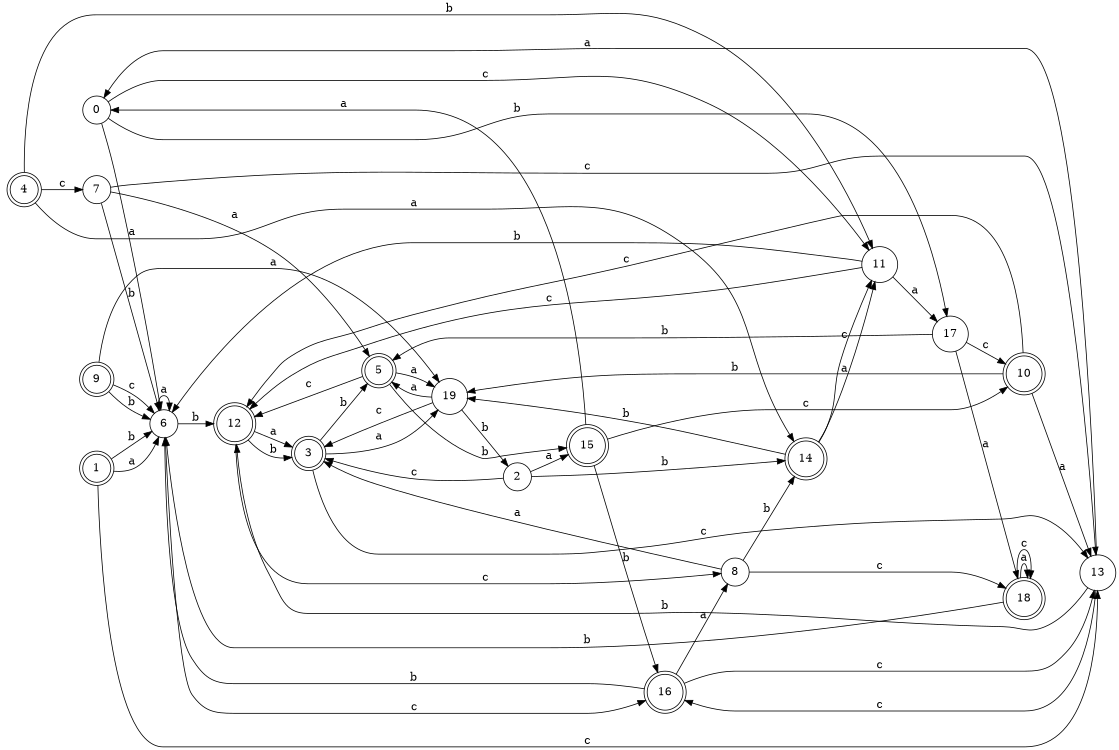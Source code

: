 digraph n16_9 {
__start0 [label="" shape="none"];

rankdir=LR;
size="8,5";

s0 [style="filled", color="black", fillcolor="white" shape="circle", label="0"];
s1 [style="rounded,filled", color="black", fillcolor="white" shape="doublecircle", label="1"];
s2 [style="filled", color="black", fillcolor="white" shape="circle", label="2"];
s3 [style="rounded,filled", color="black", fillcolor="white" shape="doublecircle", label="3"];
s4 [style="rounded,filled", color="black", fillcolor="white" shape="doublecircle", label="4"];
s5 [style="rounded,filled", color="black", fillcolor="white" shape="doublecircle", label="5"];
s6 [style="filled", color="black", fillcolor="white" shape="circle", label="6"];
s7 [style="filled", color="black", fillcolor="white" shape="circle", label="7"];
s8 [style="filled", color="black", fillcolor="white" shape="circle", label="8"];
s9 [style="rounded,filled", color="black", fillcolor="white" shape="doublecircle", label="9"];
s10 [style="rounded,filled", color="black", fillcolor="white" shape="doublecircle", label="10"];
s11 [style="filled", color="black", fillcolor="white" shape="circle", label="11"];
s12 [style="rounded,filled", color="black", fillcolor="white" shape="doublecircle", label="12"];
s13 [style="filled", color="black", fillcolor="white" shape="circle", label="13"];
s14 [style="rounded,filled", color="black", fillcolor="white" shape="doublecircle", label="14"];
s15 [style="rounded,filled", color="black", fillcolor="white" shape="doublecircle", label="15"];
s16 [style="rounded,filled", color="black", fillcolor="white" shape="doublecircle", label="16"];
s17 [style="filled", color="black", fillcolor="white" shape="circle", label="17"];
s18 [style="rounded,filled", color="black", fillcolor="white" shape="doublecircle", label="18"];
s19 [style="filled", color="black", fillcolor="white" shape="circle", label="19"];
s0 -> s6 [label="a"];
s0 -> s17 [label="b"];
s0 -> s11 [label="c"];
s1 -> s6 [label="a"];
s1 -> s6 [label="b"];
s1 -> s13 [label="c"];
s2 -> s15 [label="a"];
s2 -> s14 [label="b"];
s2 -> s3 [label="c"];
s3 -> s19 [label="a"];
s3 -> s5 [label="b"];
s3 -> s13 [label="c"];
s4 -> s14 [label="a"];
s4 -> s11 [label="b"];
s4 -> s7 [label="c"];
s5 -> s19 [label="a"];
s5 -> s15 [label="b"];
s5 -> s12 [label="c"];
s6 -> s6 [label="a"];
s6 -> s12 [label="b"];
s6 -> s16 [label="c"];
s7 -> s5 [label="a"];
s7 -> s6 [label="b"];
s7 -> s13 [label="c"];
s8 -> s3 [label="a"];
s8 -> s14 [label="b"];
s8 -> s18 [label="c"];
s9 -> s19 [label="a"];
s9 -> s6 [label="b"];
s9 -> s6 [label="c"];
s10 -> s13 [label="a"];
s10 -> s19 [label="b"];
s10 -> s12 [label="c"];
s11 -> s17 [label="a"];
s11 -> s6 [label="b"];
s11 -> s12 [label="c"];
s12 -> s3 [label="a"];
s12 -> s3 [label="b"];
s12 -> s8 [label="c"];
s13 -> s0 [label="a"];
s13 -> s12 [label="b"];
s13 -> s16 [label="c"];
s14 -> s11 [label="a"];
s14 -> s19 [label="b"];
s14 -> s11 [label="c"];
s15 -> s0 [label="a"];
s15 -> s16 [label="b"];
s15 -> s10 [label="c"];
s16 -> s8 [label="a"];
s16 -> s6 [label="b"];
s16 -> s13 [label="c"];
s17 -> s18 [label="a"];
s17 -> s5 [label="b"];
s17 -> s10 [label="c"];
s18 -> s18 [label="a"];
s18 -> s6 [label="b"];
s18 -> s18 [label="c"];
s19 -> s5 [label="a"];
s19 -> s2 [label="b"];
s19 -> s3 [label="c"];

}